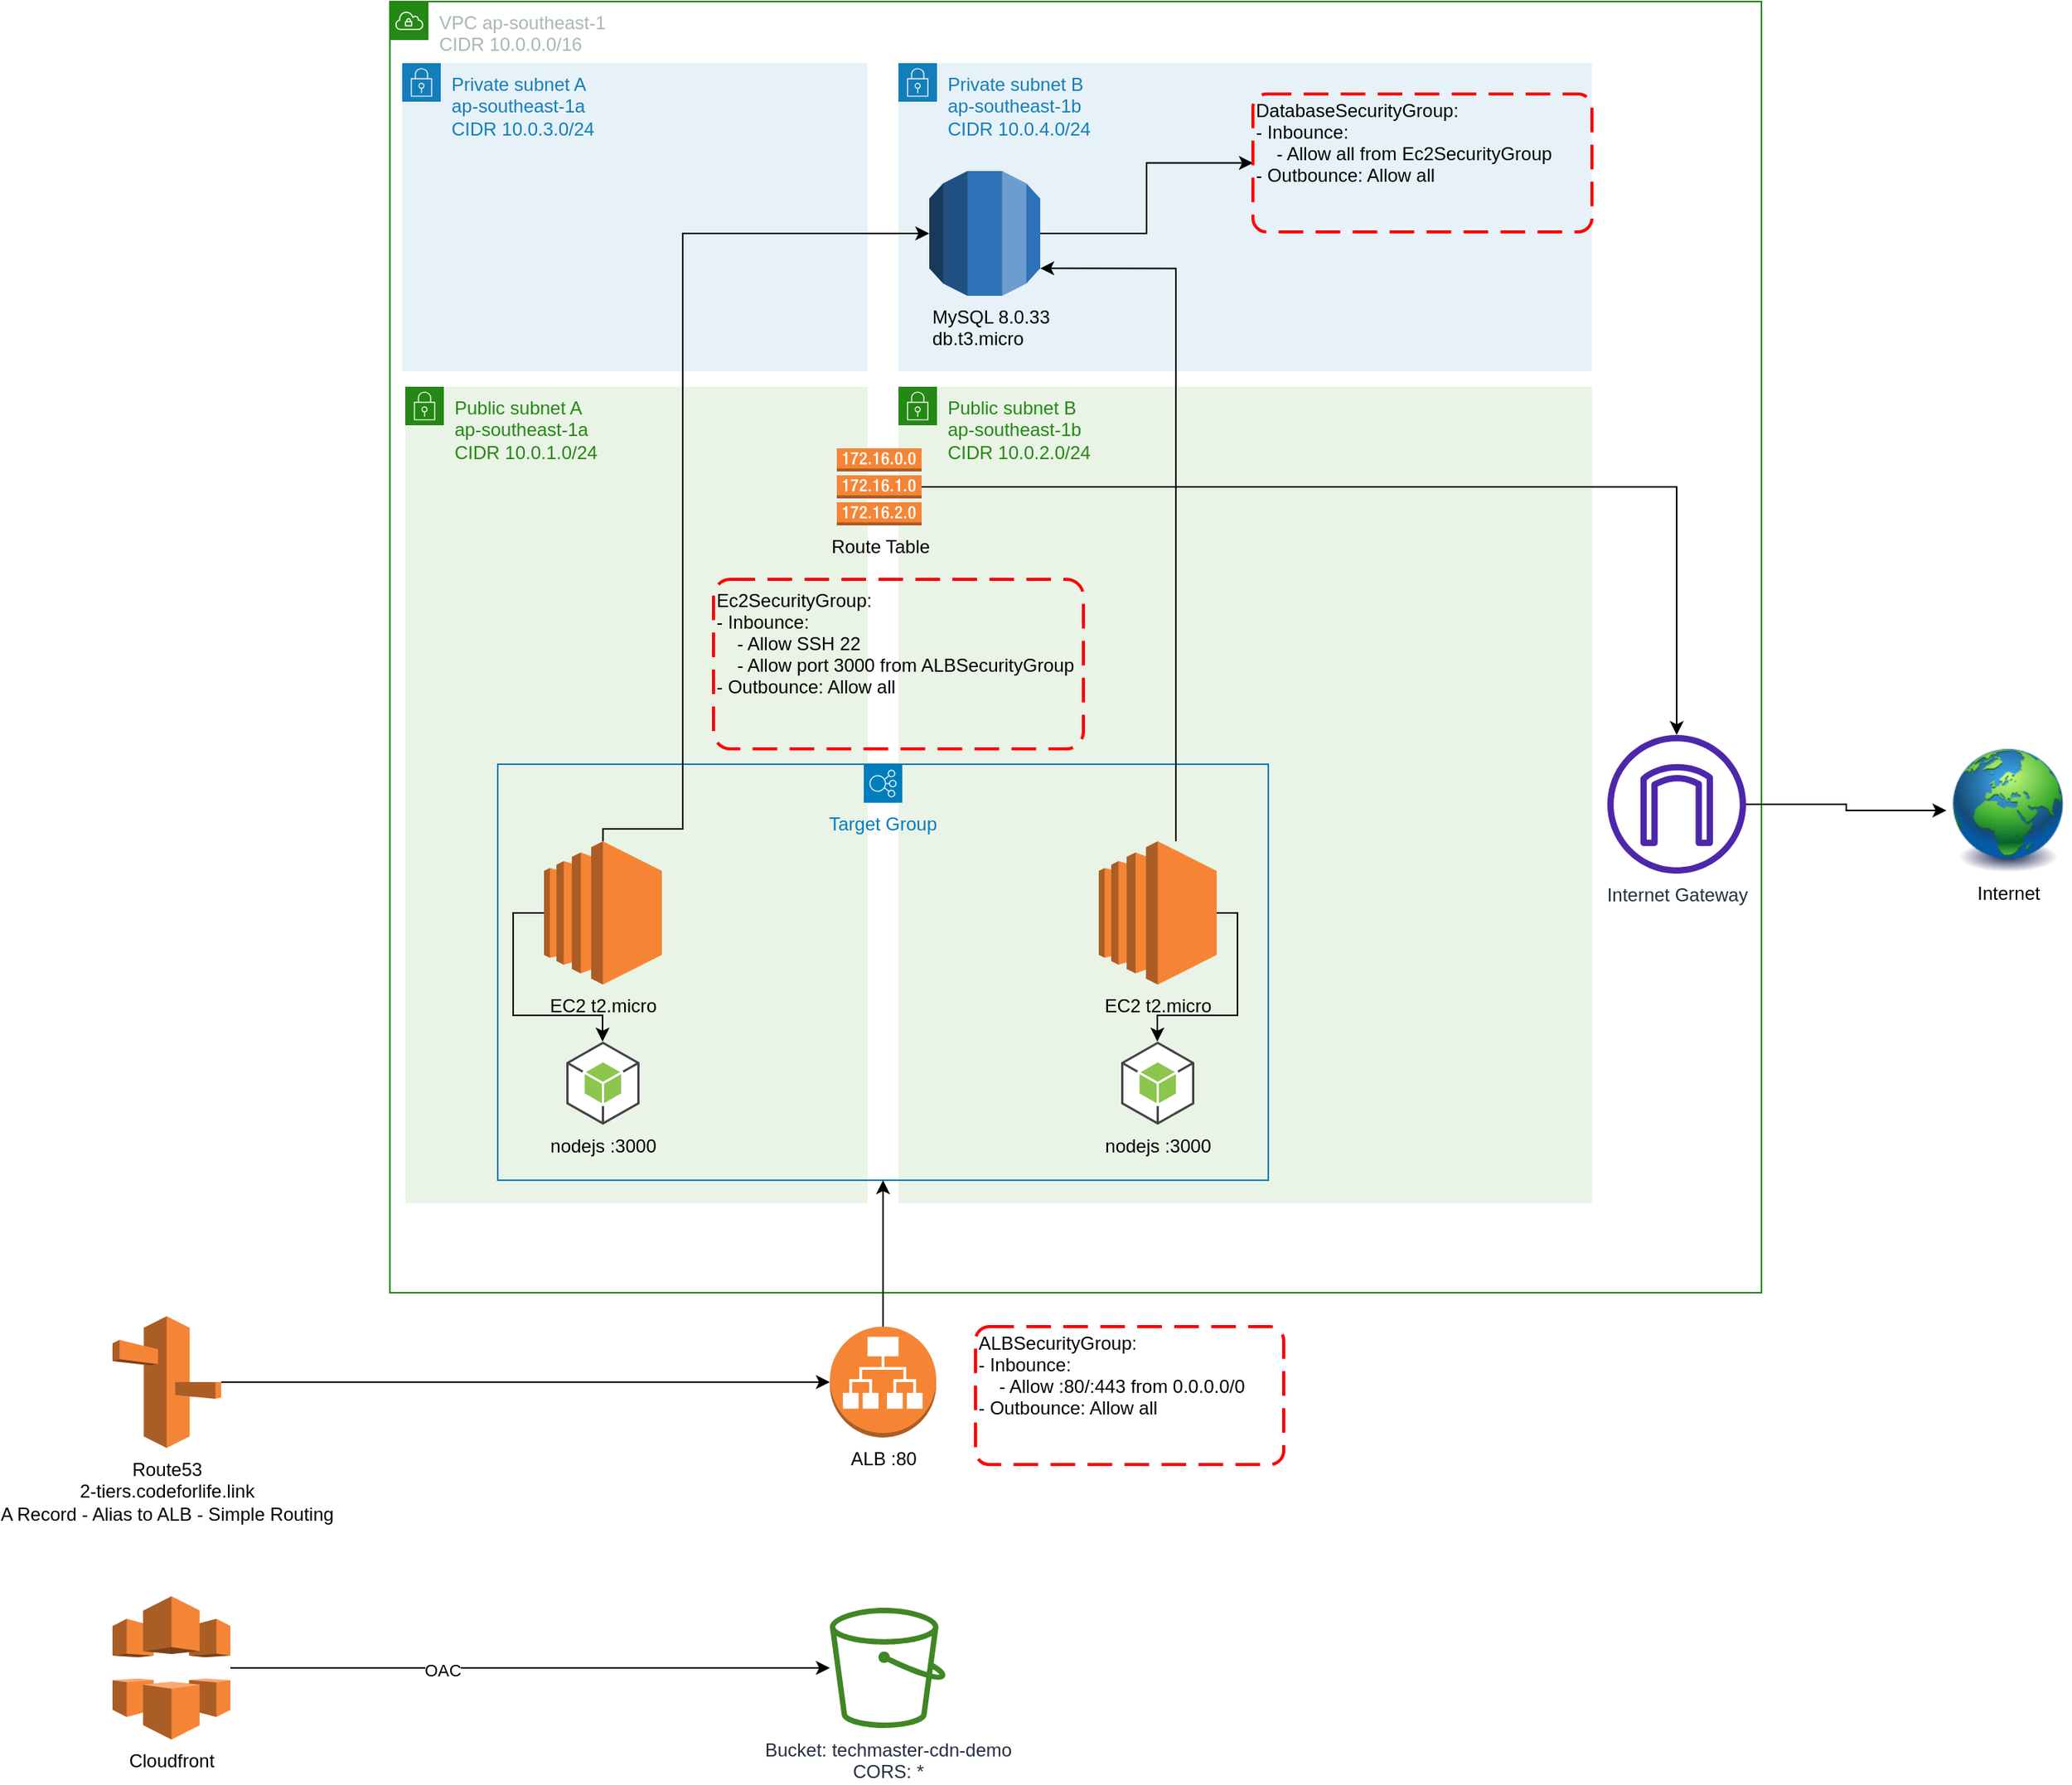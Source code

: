 <mxfile version="21.6.5" type="github">
  <diagram name="Page-1" id="ZnqW9uD1wN_hmzHmaaPi">
    <mxGraphModel dx="1960" dy="710" grid="1" gridSize="10" guides="1" tooltips="1" connect="1" arrows="1" fold="1" page="1" pageScale="1" pageWidth="850" pageHeight="1100" math="0" shadow="0">
      <root>
        <mxCell id="0" />
        <mxCell id="1" parent="0" />
        <mxCell id="GH3624zFDV0UYydi4voG-2" value="VPC ap-southeast-1&lt;br&gt;CIDR 10.0.0.0/16" style="points=[[0,0],[0.25,0],[0.5,0],[0.75,0],[1,0],[1,0.25],[1,0.5],[1,0.75],[1,1],[0.75,1],[0.5,1],[0.25,1],[0,1],[0,0.75],[0,0.5],[0,0.25]];outlineConnect=0;gradientColor=none;html=1;whiteSpace=wrap;fontSize=12;fontStyle=0;container=1;pointerEvents=0;collapsible=0;recursiveResize=0;shape=mxgraph.aws4.group;grIcon=mxgraph.aws4.group_vpc;strokeColor=#248814;fillColor=none;verticalAlign=top;align=left;spacingLeft=30;fontColor=#AAB7B8;dashed=0;" parent="1" vertex="1">
          <mxGeometry x="80" y="80" width="890" height="838" as="geometry" />
        </mxCell>
        <mxCell id="GH3624zFDV0UYydi4voG-6" value="Public subnet A&lt;br&gt;ap-southeast-1a&lt;br&gt;CIDR 10.0.1.0/24" style="points=[[0,0],[0.25,0],[0.5,0],[0.75,0],[1,0],[1,0.25],[1,0.5],[1,0.75],[1,1],[0.75,1],[0.5,1],[0.25,1],[0,1],[0,0.75],[0,0.5],[0,0.25]];outlineConnect=0;gradientColor=none;html=1;whiteSpace=wrap;fontSize=12;fontStyle=0;container=1;pointerEvents=0;collapsible=0;recursiveResize=0;shape=mxgraph.aws4.group;grIcon=mxgraph.aws4.group_security_group;grStroke=0;strokeColor=#248814;fillColor=#E9F3E6;verticalAlign=top;align=left;spacingLeft=30;fontColor=#248814;dashed=0;" parent="GH3624zFDV0UYydi4voG-2" vertex="1">
          <mxGeometry x="10" y="250" width="300" height="530" as="geometry" />
        </mxCell>
        <mxCell id="GH3624zFDV0UYydi4voG-4" value="Private subnet A&lt;br&gt;ap-southeast-1a&lt;br&gt;CIDR 10.0.3.0/24" style="points=[[0,0],[0.25,0],[0.5,0],[0.75,0],[1,0],[1,0.25],[1,0.5],[1,0.75],[1,1],[0.75,1],[0.5,1],[0.25,1],[0,1],[0,0.75],[0,0.5],[0,0.25]];outlineConnect=0;gradientColor=none;html=1;whiteSpace=wrap;fontSize=12;fontStyle=0;container=1;pointerEvents=0;collapsible=0;recursiveResize=0;shape=mxgraph.aws4.group;grIcon=mxgraph.aws4.group_security_group;grStroke=0;strokeColor=#147EBA;fillColor=#E6F2F8;verticalAlign=top;align=left;spacingLeft=30;fontColor=#147EBA;dashed=0;" parent="GH3624zFDV0UYydi4voG-2" vertex="1">
          <mxGeometry x="8" y="40" width="302" height="200" as="geometry" />
        </mxCell>
        <mxCell id="GH3624zFDV0UYydi4voG-3" value="Private subnet B&lt;br&gt;ap-southeast-1b&lt;br&gt;CIDR 10.0.4.0/24" style="points=[[0,0],[0.25,0],[0.5,0],[0.75,0],[1,0],[1,0.25],[1,0.5],[1,0.75],[1,1],[0.75,1],[0.5,1],[0.25,1],[0,1],[0,0.75],[0,0.5],[0,0.25]];outlineConnect=0;gradientColor=none;html=1;whiteSpace=wrap;fontSize=12;fontStyle=0;container=1;pointerEvents=0;collapsible=0;recursiveResize=0;shape=mxgraph.aws4.group;grIcon=mxgraph.aws4.group_security_group;grStroke=0;strokeColor=#147EBA;fillColor=#E6F2F8;verticalAlign=top;align=left;spacingLeft=30;fontColor=#147EBA;dashed=0;" parent="GH3624zFDV0UYydi4voG-2" vertex="1">
          <mxGeometry x="330" y="40" width="450" height="200" as="geometry" />
        </mxCell>
        <mxCell id="ODnda84aDICN74UjVcqG-32" style="edgeStyle=orthogonalEdgeStyle;rounded=0;orthogonalLoop=1;jettySize=auto;html=1;" parent="GH3624zFDV0UYydi4voG-3" source="GH3624zFDV0UYydi4voG-8" target="ODnda84aDICN74UjVcqG-1" edge="1">
          <mxGeometry relative="1" as="geometry" />
        </mxCell>
        <mxCell id="GH3624zFDV0UYydi4voG-8" value="MySQL 8.0.33&lt;br&gt;db.t3.micro&lt;br&gt;" style="outlineConnect=0;dashed=0;verticalLabelPosition=bottom;verticalAlign=top;align=left;html=1;shape=mxgraph.aws3.rds;fillColor=#2E73B8;gradientColor=none;" parent="GH3624zFDV0UYydi4voG-3" vertex="1">
          <mxGeometry x="20" y="70" width="72" height="81" as="geometry" />
        </mxCell>
        <mxCell id="ODnda84aDICN74UjVcqG-1" value="DatabaseSecurityGroup:&#xa;- Inbounce:&#xa;    - Allow all from Ec2SecurityGroup&#xa;- Outbounce: Allow all&#xa;&#xa;" style="rounded=1;arcSize=10;dashed=1;strokeColor=#ff0000;fillColor=none;gradientColor=none;dashPattern=8 4;strokeWidth=2;align=left;" parent="GH3624zFDV0UYydi4voG-3" vertex="1">
          <mxGeometry x="230" y="20" width="220" height="89.5" as="geometry" />
        </mxCell>
        <mxCell id="GH3624zFDV0UYydi4voG-5" value="Public subnet B&lt;br&gt;ap-southeast-1b&lt;br&gt;CIDR 10.0.2.0/24" style="points=[[0,0],[0.25,0],[0.5,0],[0.75,0],[1,0],[1,0.25],[1,0.5],[1,0.75],[1,1],[0.75,1],[0.5,1],[0.25,1],[0,1],[0,0.75],[0,0.5],[0,0.25]];outlineConnect=0;gradientColor=none;html=1;whiteSpace=wrap;fontSize=12;fontStyle=0;container=1;pointerEvents=0;collapsible=0;recursiveResize=0;shape=mxgraph.aws4.group;grIcon=mxgraph.aws4.group_security_group;grStroke=0;strokeColor=#248814;fillColor=#E9F3E6;verticalAlign=top;align=left;spacingLeft=30;fontColor=#248814;dashed=0;" parent="GH3624zFDV0UYydi4voG-2" vertex="1">
          <mxGeometry x="330" y="250" width="450" height="530" as="geometry" />
        </mxCell>
        <mxCell id="4WqOE2wO7Y3fRGbEURn1-2" value="Target Group" style="sketch=0;outlineConnect=0;gradientColor=none;html=1;whiteSpace=wrap;fontSize=12;fontStyle=0;shape=mxgraph.aws4.groupCenter;grIcon=mxgraph.aws4.group_elastic_load_balancing;grStroke=1;strokeColor=#007DBC;fillColor=none;verticalAlign=top;align=center;fontColor=#007DBC;dashed=0;spacingTop=25;" vertex="1" parent="GH3624zFDV0UYydi4voG-5">
          <mxGeometry x="-260" y="245" width="500" height="270" as="geometry" />
        </mxCell>
        <mxCell id="4WqOE2wO7Y3fRGbEURn1-8" value="" style="edgeStyle=orthogonalEdgeStyle;rounded=0;orthogonalLoop=1;jettySize=auto;html=1;" edge="1" parent="GH3624zFDV0UYydi4voG-5" source="GH3624zFDV0UYydi4voG-7" target="4WqOE2wO7Y3fRGbEURn1-6">
          <mxGeometry relative="1" as="geometry">
            <Array as="points">
              <mxPoint x="-250" y="342" />
              <mxPoint x="-250" y="408" />
              <mxPoint x="-192" y="408" />
            </Array>
          </mxGeometry>
        </mxCell>
        <mxCell id="GH3624zFDV0UYydi4voG-7" value="EC2 t2.micro" style="outlineConnect=0;dashed=0;verticalLabelPosition=bottom;verticalAlign=top;align=center;html=1;shape=mxgraph.aws3.ec2;fillColor=#F58534;gradientColor=none;" parent="GH3624zFDV0UYydi4voG-5" vertex="1">
          <mxGeometry x="-230" y="295" width="76.5" height="93" as="geometry" />
        </mxCell>
        <mxCell id="4WqOE2wO7Y3fRGbEURn1-9" value="" style="edgeStyle=orthogonalEdgeStyle;rounded=0;orthogonalLoop=1;jettySize=auto;html=1;" edge="1" parent="GH3624zFDV0UYydi4voG-5" source="hKGHbL6oy9QmX7HiNApc-1" target="4WqOE2wO7Y3fRGbEURn1-7">
          <mxGeometry relative="1" as="geometry">
            <Array as="points">
              <mxPoint x="220" y="342" />
              <mxPoint x="220" y="408" />
              <mxPoint x="168" y="408" />
            </Array>
          </mxGeometry>
        </mxCell>
        <mxCell id="hKGHbL6oy9QmX7HiNApc-1" value="EC2 t2.micro" style="outlineConnect=0;dashed=0;verticalLabelPosition=bottom;verticalAlign=top;align=center;html=1;shape=mxgraph.aws3.ec2;fillColor=#F58534;gradientColor=none;" parent="GH3624zFDV0UYydi4voG-5" vertex="1">
          <mxGeometry x="130" y="295" width="76.5" height="93" as="geometry" />
        </mxCell>
        <mxCell id="4WqOE2wO7Y3fRGbEURn1-3" value="Ec2SecurityGroup:&#xa;- Inbounce:&#xa;    - Allow SSH 22&#xa;    - Allow port 3000 from ALBSecurityGroup&#xa;- Outbounce: Allow all&#xa;&#xa;" style="rounded=1;arcSize=10;dashed=1;strokeColor=#ff0000;fillColor=none;gradientColor=none;dashPattern=8 4;strokeWidth=2;align=left;" vertex="1" parent="GH3624zFDV0UYydi4voG-5">
          <mxGeometry x="-120" y="125" width="240" height="110" as="geometry" />
        </mxCell>
        <mxCell id="4WqOE2wO7Y3fRGbEURn1-6" value="nodejs :3000" style="outlineConnect=0;dashed=0;verticalLabelPosition=bottom;verticalAlign=top;align=center;html=1;shape=mxgraph.aws3.android;fillColor=#8CC64F;gradientColor=none;" vertex="1" parent="GH3624zFDV0UYydi4voG-5">
          <mxGeometry x="-215.5" y="425" width="47.5" height="54" as="geometry" />
        </mxCell>
        <mxCell id="4WqOE2wO7Y3fRGbEURn1-7" value="nodejs :3000" style="outlineConnect=0;dashed=0;verticalLabelPosition=bottom;verticalAlign=top;align=center;html=1;shape=mxgraph.aws3.android;fillColor=#8CC64F;gradientColor=none;" vertex="1" parent="GH3624zFDV0UYydi4voG-5">
          <mxGeometry x="144.5" y="425" width="47.5" height="54" as="geometry" />
        </mxCell>
        <mxCell id="4WqOE2wO7Y3fRGbEURn1-12" style="edgeStyle=orthogonalEdgeStyle;rounded=0;orthogonalLoop=1;jettySize=auto;html=1;entryX=0;entryY=0.5;entryDx=0;entryDy=0;entryPerimeter=0;" edge="1" parent="GH3624zFDV0UYydi4voG-2" source="GH3624zFDV0UYydi4voG-7" target="GH3624zFDV0UYydi4voG-8">
          <mxGeometry relative="1" as="geometry">
            <Array as="points">
              <mxPoint x="190" y="537" />
              <mxPoint x="190" y="151" />
            </Array>
          </mxGeometry>
        </mxCell>
        <mxCell id="4WqOE2wO7Y3fRGbEURn1-13" style="edgeStyle=orthogonalEdgeStyle;rounded=0;orthogonalLoop=1;jettySize=auto;html=1;entryX=1;entryY=0.78;entryDx=0;entryDy=0;entryPerimeter=0;" edge="1" parent="GH3624zFDV0UYydi4voG-2" source="hKGHbL6oy9QmX7HiNApc-1" target="GH3624zFDV0UYydi4voG-8">
          <mxGeometry relative="1" as="geometry">
            <Array as="points">
              <mxPoint x="510" y="173" />
            </Array>
          </mxGeometry>
        </mxCell>
        <mxCell id="4WqOE2wO7Y3fRGbEURn1-17" value="Internet Gateway" style="sketch=0;outlineConnect=0;fontColor=#232F3E;gradientColor=none;fillColor=#4D27AA;strokeColor=none;dashed=0;verticalLabelPosition=bottom;verticalAlign=top;align=center;html=1;fontSize=12;fontStyle=0;aspect=fixed;pointerEvents=1;shape=mxgraph.aws4.internet_gateway;" vertex="1" parent="GH3624zFDV0UYydi4voG-2">
          <mxGeometry x="790" y="476" width="90" height="90" as="geometry" />
        </mxCell>
        <mxCell id="4WqOE2wO7Y3fRGbEURn1-21" style="edgeStyle=orthogonalEdgeStyle;rounded=0;orthogonalLoop=1;jettySize=auto;html=1;exitX=1;exitY=0.5;exitDx=0;exitDy=0;exitPerimeter=0;" edge="1" parent="GH3624zFDV0UYydi4voG-2" source="4WqOE2wO7Y3fRGbEURn1-20" target="4WqOE2wO7Y3fRGbEURn1-17">
          <mxGeometry relative="1" as="geometry" />
        </mxCell>
        <mxCell id="4WqOE2wO7Y3fRGbEURn1-20" value="Route Table" style="outlineConnect=0;dashed=0;verticalLabelPosition=bottom;verticalAlign=top;align=center;html=1;shape=mxgraph.aws3.route_table;fillColor=#F58536;gradientColor=none;" vertex="1" parent="GH3624zFDV0UYydi4voG-2">
          <mxGeometry x="290" y="290" width="55" height="50" as="geometry" />
        </mxCell>
        <mxCell id="GH3624zFDV0UYydi4voG-10" value="Bucket: techmaster-cdn-demo&lt;br&gt;CORS: *" style="sketch=0;outlineConnect=0;fontColor=#232F3E;gradientColor=none;fillColor=#3F8624;strokeColor=none;dashed=0;verticalLabelPosition=bottom;verticalAlign=top;align=center;html=1;fontSize=12;fontStyle=0;aspect=fixed;pointerEvents=1;shape=mxgraph.aws4.bucket;" parent="1" vertex="1">
          <mxGeometry x="365.5" y="1122.5" width="75" height="78" as="geometry" />
        </mxCell>
        <mxCell id="4WqOE2wO7Y3fRGbEURn1-14" style="edgeStyle=orthogonalEdgeStyle;rounded=0;orthogonalLoop=1;jettySize=auto;html=1;" edge="1" parent="1" source="GH3624zFDV0UYydi4voG-11" target="GH3624zFDV0UYydi4voG-10">
          <mxGeometry relative="1" as="geometry" />
        </mxCell>
        <mxCell id="4WqOE2wO7Y3fRGbEURn1-15" value="OAC" style="edgeLabel;html=1;align=center;verticalAlign=middle;resizable=0;points=[];" vertex="1" connectable="0" parent="4WqOE2wO7Y3fRGbEURn1-14">
          <mxGeometry x="-0.296" relative="1" as="geometry">
            <mxPoint y="1" as="offset" />
          </mxGeometry>
        </mxCell>
        <mxCell id="GH3624zFDV0UYydi4voG-11" value="Cloudfront" style="outlineConnect=0;dashed=0;verticalLabelPosition=bottom;verticalAlign=top;align=center;html=1;shape=mxgraph.aws3.cloudfront;fillColor=#F58536;gradientColor=none;" parent="1" vertex="1">
          <mxGeometry x="-100" y="1115" width="76.5" height="93" as="geometry" />
        </mxCell>
        <mxCell id="4WqOE2wO7Y3fRGbEURn1-10" style="edgeStyle=orthogonalEdgeStyle;rounded=0;orthogonalLoop=1;jettySize=auto;html=1;entryX=0;entryY=0.5;entryDx=0;entryDy=0;entryPerimeter=0;" edge="1" parent="1" source="hKGHbL6oy9QmX7HiNApc-7" target="GH3624zFDV0UYydi4voG-9">
          <mxGeometry relative="1" as="geometry" />
        </mxCell>
        <mxCell id="hKGHbL6oy9QmX7HiNApc-7" value="Route53&lt;br&gt;2-tiers.codeforlife.link&lt;br&gt;A Record - Alias to ALB - Simple Routing" style="outlineConnect=0;dashed=0;verticalLabelPosition=bottom;verticalAlign=top;align=center;html=1;shape=mxgraph.aws3.route_53;fillColor=#F58536;gradientColor=none;" parent="1" vertex="1">
          <mxGeometry x="-100" y="933.25" width="70.5" height="85.5" as="geometry" />
        </mxCell>
        <mxCell id="4WqOE2wO7Y3fRGbEURn1-11" style="edgeStyle=orthogonalEdgeStyle;rounded=0;orthogonalLoop=1;jettySize=auto;html=1;" edge="1" parent="1" source="GH3624zFDV0UYydi4voG-9" target="4WqOE2wO7Y3fRGbEURn1-2">
          <mxGeometry relative="1" as="geometry" />
        </mxCell>
        <mxCell id="GH3624zFDV0UYydi4voG-9" value="ALB :80" style="outlineConnect=0;dashed=0;verticalLabelPosition=bottom;verticalAlign=top;align=center;html=1;shape=mxgraph.aws3.application_load_balancer;fillColor=#F58534;gradientColor=none;" parent="1" vertex="1">
          <mxGeometry x="365.5" y="940" width="69" height="72" as="geometry" />
        </mxCell>
        <mxCell id="4WqOE2wO7Y3fRGbEURn1-4" value="ALBSecurityGroup:&#xa;- Inbounce:&#xa;    - Allow :80/:443 from 0.0.0.0/0&#xa;- Outbounce: Allow all&#xa;&#xa;" style="rounded=1;arcSize=10;dashed=1;strokeColor=#ff0000;fillColor=none;gradientColor=none;dashPattern=8 4;strokeWidth=2;align=left;" vertex="1" parent="1">
          <mxGeometry x="460" y="940" width="200" height="89.5" as="geometry" />
        </mxCell>
        <mxCell id="4WqOE2wO7Y3fRGbEURn1-22" value="Internet" style="image;html=1;image=img/lib/clip_art/general/Earth_globe_128x128.png" vertex="1" parent="1">
          <mxGeometry x="1090" y="565" width="80" height="80" as="geometry" />
        </mxCell>
        <mxCell id="4WqOE2wO7Y3fRGbEURn1-23" style="edgeStyle=orthogonalEdgeStyle;rounded=0;orthogonalLoop=1;jettySize=auto;html=1;" edge="1" parent="1" source="4WqOE2wO7Y3fRGbEURn1-17" target="4WqOE2wO7Y3fRGbEURn1-22">
          <mxGeometry relative="1" as="geometry" />
        </mxCell>
      </root>
    </mxGraphModel>
  </diagram>
</mxfile>
